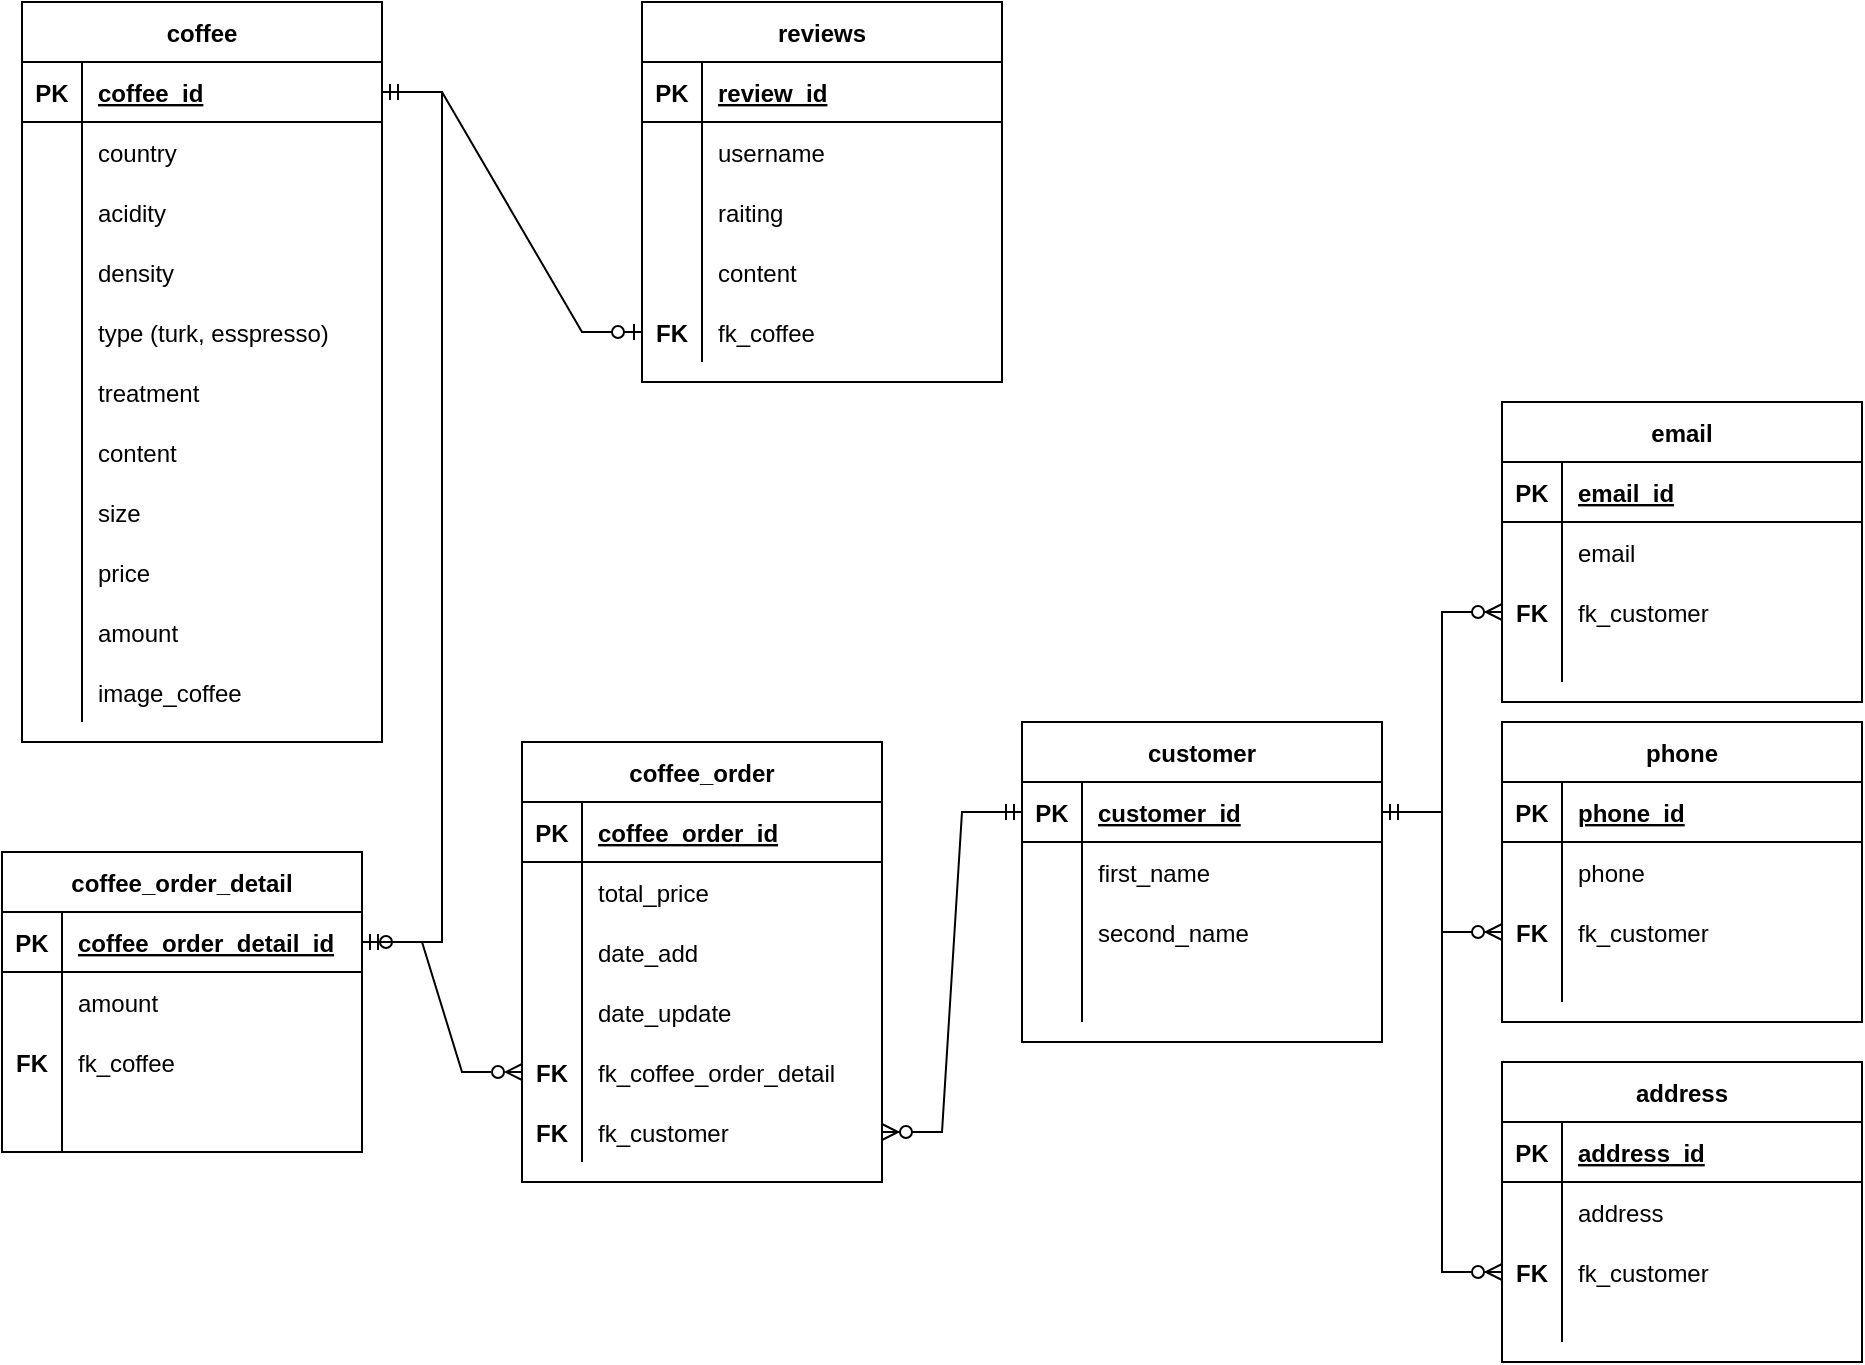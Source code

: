 <mxfile version="20.2.8" type="device"><diagram id="C5RBs43oDa-KdzZeNtuy" name="Page-1"><mxGraphModel dx="2249" dy="865" grid="1" gridSize="10" guides="1" tooltips="1" connect="1" arrows="1" fold="1" page="1" pageScale="1" pageWidth="827" pageHeight="1169" math="0" shadow="0"><root><mxCell id="WIyWlLk6GJQsqaUBKTNV-0"/><mxCell id="WIyWlLk6GJQsqaUBKTNV-1" parent="WIyWlLk6GJQsqaUBKTNV-0"/><mxCell id="9KPSHsZUrk3nNUybdxYI-13" value="reviews" style="shape=table;startSize=30;container=1;collapsible=1;childLayout=tableLayout;fixedRows=1;rowLines=0;fontStyle=1;align=center;resizeLast=1;" vertex="1" parent="WIyWlLk6GJQsqaUBKTNV-1"><mxGeometry x="180" y="10" width="180" height="190" as="geometry"/></mxCell><mxCell id="9KPSHsZUrk3nNUybdxYI-14" value="" style="shape=tableRow;horizontal=0;startSize=0;swimlaneHead=0;swimlaneBody=0;fillColor=none;collapsible=0;dropTarget=0;points=[[0,0.5],[1,0.5]];portConstraint=eastwest;top=0;left=0;right=0;bottom=1;" vertex="1" parent="9KPSHsZUrk3nNUybdxYI-13"><mxGeometry y="30" width="180" height="30" as="geometry"/></mxCell><mxCell id="9KPSHsZUrk3nNUybdxYI-15" value="PK" style="shape=partialRectangle;connectable=0;fillColor=none;top=0;left=0;bottom=0;right=0;fontStyle=1;overflow=hidden;" vertex="1" parent="9KPSHsZUrk3nNUybdxYI-14"><mxGeometry width="30" height="30" as="geometry"><mxRectangle width="30" height="30" as="alternateBounds"/></mxGeometry></mxCell><mxCell id="9KPSHsZUrk3nNUybdxYI-16" value="review_id" style="shape=partialRectangle;connectable=0;fillColor=none;top=0;left=0;bottom=0;right=0;align=left;spacingLeft=6;fontStyle=5;overflow=hidden;" vertex="1" parent="9KPSHsZUrk3nNUybdxYI-14"><mxGeometry x="30" width="150" height="30" as="geometry"><mxRectangle width="150" height="30" as="alternateBounds"/></mxGeometry></mxCell><mxCell id="9KPSHsZUrk3nNUybdxYI-17" value="" style="shape=tableRow;horizontal=0;startSize=0;swimlaneHead=0;swimlaneBody=0;fillColor=none;collapsible=0;dropTarget=0;points=[[0,0.5],[1,0.5]];portConstraint=eastwest;top=0;left=0;right=0;bottom=0;" vertex="1" parent="9KPSHsZUrk3nNUybdxYI-13"><mxGeometry y="60" width="180" height="30" as="geometry"/></mxCell><mxCell id="9KPSHsZUrk3nNUybdxYI-18" value="" style="shape=partialRectangle;connectable=0;fillColor=none;top=0;left=0;bottom=0;right=0;editable=1;overflow=hidden;" vertex="1" parent="9KPSHsZUrk3nNUybdxYI-17"><mxGeometry width="30" height="30" as="geometry"><mxRectangle width="30" height="30" as="alternateBounds"/></mxGeometry></mxCell><mxCell id="9KPSHsZUrk3nNUybdxYI-19" value="username" style="shape=partialRectangle;connectable=0;fillColor=none;top=0;left=0;bottom=0;right=0;align=left;spacingLeft=6;overflow=hidden;" vertex="1" parent="9KPSHsZUrk3nNUybdxYI-17"><mxGeometry x="30" width="150" height="30" as="geometry"><mxRectangle width="150" height="30" as="alternateBounds"/></mxGeometry></mxCell><mxCell id="9KPSHsZUrk3nNUybdxYI-20" value="" style="shape=tableRow;horizontal=0;startSize=0;swimlaneHead=0;swimlaneBody=0;fillColor=none;collapsible=0;dropTarget=0;points=[[0,0.5],[1,0.5]];portConstraint=eastwest;top=0;left=0;right=0;bottom=0;" vertex="1" parent="9KPSHsZUrk3nNUybdxYI-13"><mxGeometry y="90" width="180" height="30" as="geometry"/></mxCell><mxCell id="9KPSHsZUrk3nNUybdxYI-21" value="" style="shape=partialRectangle;connectable=0;fillColor=none;top=0;left=0;bottom=0;right=0;editable=1;overflow=hidden;" vertex="1" parent="9KPSHsZUrk3nNUybdxYI-20"><mxGeometry width="30" height="30" as="geometry"><mxRectangle width="30" height="30" as="alternateBounds"/></mxGeometry></mxCell><mxCell id="9KPSHsZUrk3nNUybdxYI-22" value="raiting" style="shape=partialRectangle;connectable=0;fillColor=none;top=0;left=0;bottom=0;right=0;align=left;spacingLeft=6;overflow=hidden;" vertex="1" parent="9KPSHsZUrk3nNUybdxYI-20"><mxGeometry x="30" width="150" height="30" as="geometry"><mxRectangle width="150" height="30" as="alternateBounds"/></mxGeometry></mxCell><mxCell id="9KPSHsZUrk3nNUybdxYI-23" value="" style="shape=tableRow;horizontal=0;startSize=0;swimlaneHead=0;swimlaneBody=0;fillColor=none;collapsible=0;dropTarget=0;points=[[0,0.5],[1,0.5]];portConstraint=eastwest;top=0;left=0;right=0;bottom=0;" vertex="1" parent="9KPSHsZUrk3nNUybdxYI-13"><mxGeometry y="120" width="180" height="30" as="geometry"/></mxCell><mxCell id="9KPSHsZUrk3nNUybdxYI-24" value="" style="shape=partialRectangle;connectable=0;fillColor=none;top=0;left=0;bottom=0;right=0;editable=1;overflow=hidden;" vertex="1" parent="9KPSHsZUrk3nNUybdxYI-23"><mxGeometry width="30" height="30" as="geometry"><mxRectangle width="30" height="30" as="alternateBounds"/></mxGeometry></mxCell><mxCell id="9KPSHsZUrk3nNUybdxYI-25" value="content" style="shape=partialRectangle;connectable=0;fillColor=none;top=0;left=0;bottom=0;right=0;align=left;spacingLeft=6;overflow=hidden;" vertex="1" parent="9KPSHsZUrk3nNUybdxYI-23"><mxGeometry x="30" width="150" height="30" as="geometry"><mxRectangle width="150" height="30" as="alternateBounds"/></mxGeometry></mxCell><mxCell id="9KPSHsZUrk3nNUybdxYI-26" value="" style="shape=tableRow;horizontal=0;startSize=0;swimlaneHead=0;swimlaneBody=0;fillColor=none;collapsible=0;dropTarget=0;points=[[0,0.5],[1,0.5]];portConstraint=eastwest;top=0;left=0;right=0;bottom=0;" vertex="1" parent="9KPSHsZUrk3nNUybdxYI-13"><mxGeometry y="150" width="180" height="30" as="geometry"/></mxCell><mxCell id="9KPSHsZUrk3nNUybdxYI-27" value="FK" style="shape=partialRectangle;connectable=0;fillColor=none;top=0;left=0;bottom=0;right=0;editable=1;overflow=hidden;fontStyle=1" vertex="1" parent="9KPSHsZUrk3nNUybdxYI-26"><mxGeometry width="30" height="30" as="geometry"><mxRectangle width="30" height="30" as="alternateBounds"/></mxGeometry></mxCell><mxCell id="9KPSHsZUrk3nNUybdxYI-28" value="fk_coffee" style="shape=partialRectangle;connectable=0;fillColor=none;top=0;left=0;bottom=0;right=0;align=left;spacingLeft=6;overflow=hidden;" vertex="1" parent="9KPSHsZUrk3nNUybdxYI-26"><mxGeometry x="30" width="150" height="30" as="geometry"><mxRectangle width="150" height="30" as="alternateBounds"/></mxGeometry></mxCell><mxCell id="9KPSHsZUrk3nNUybdxYI-29" value="coffee" style="shape=table;startSize=30;container=1;collapsible=1;childLayout=tableLayout;fixedRows=1;rowLines=0;fontStyle=1;align=center;resizeLast=1;" vertex="1" parent="WIyWlLk6GJQsqaUBKTNV-1"><mxGeometry x="-130" y="10" width="180" height="370" as="geometry"/></mxCell><mxCell id="9KPSHsZUrk3nNUybdxYI-30" value="" style="shape=tableRow;horizontal=0;startSize=0;swimlaneHead=0;swimlaneBody=0;fillColor=none;collapsible=0;dropTarget=0;points=[[0,0.5],[1,0.5]];portConstraint=eastwest;top=0;left=0;right=0;bottom=1;" vertex="1" parent="9KPSHsZUrk3nNUybdxYI-29"><mxGeometry y="30" width="180" height="30" as="geometry"/></mxCell><mxCell id="9KPSHsZUrk3nNUybdxYI-31" value="PK" style="shape=partialRectangle;connectable=0;fillColor=none;top=0;left=0;bottom=0;right=0;fontStyle=1;overflow=hidden;" vertex="1" parent="9KPSHsZUrk3nNUybdxYI-30"><mxGeometry width="30" height="30" as="geometry"><mxRectangle width="30" height="30" as="alternateBounds"/></mxGeometry></mxCell><mxCell id="9KPSHsZUrk3nNUybdxYI-32" value="coffee_id" style="shape=partialRectangle;connectable=0;fillColor=none;top=0;left=0;bottom=0;right=0;align=left;spacingLeft=6;fontStyle=5;overflow=hidden;" vertex="1" parent="9KPSHsZUrk3nNUybdxYI-30"><mxGeometry x="30" width="150" height="30" as="geometry"><mxRectangle width="150" height="30" as="alternateBounds"/></mxGeometry></mxCell><mxCell id="9KPSHsZUrk3nNUybdxYI-33" value="" style="shape=tableRow;horizontal=0;startSize=0;swimlaneHead=0;swimlaneBody=0;fillColor=none;collapsible=0;dropTarget=0;points=[[0,0.5],[1,0.5]];portConstraint=eastwest;top=0;left=0;right=0;bottom=0;" vertex="1" parent="9KPSHsZUrk3nNUybdxYI-29"><mxGeometry y="60" width="180" height="30" as="geometry"/></mxCell><mxCell id="9KPSHsZUrk3nNUybdxYI-34" value="" style="shape=partialRectangle;connectable=0;fillColor=none;top=0;left=0;bottom=0;right=0;editable=1;overflow=hidden;" vertex="1" parent="9KPSHsZUrk3nNUybdxYI-33"><mxGeometry width="30" height="30" as="geometry"><mxRectangle width="30" height="30" as="alternateBounds"/></mxGeometry></mxCell><mxCell id="9KPSHsZUrk3nNUybdxYI-35" value="country" style="shape=partialRectangle;connectable=0;fillColor=none;top=0;left=0;bottom=0;right=0;align=left;spacingLeft=6;overflow=hidden;" vertex="1" parent="9KPSHsZUrk3nNUybdxYI-33"><mxGeometry x="30" width="150" height="30" as="geometry"><mxRectangle width="150" height="30" as="alternateBounds"/></mxGeometry></mxCell><mxCell id="9KPSHsZUrk3nNUybdxYI-36" value="" style="shape=tableRow;horizontal=0;startSize=0;swimlaneHead=0;swimlaneBody=0;fillColor=none;collapsible=0;dropTarget=0;points=[[0,0.5],[1,0.5]];portConstraint=eastwest;top=0;left=0;right=0;bottom=0;" vertex="1" parent="9KPSHsZUrk3nNUybdxYI-29"><mxGeometry y="90" width="180" height="30" as="geometry"/></mxCell><mxCell id="9KPSHsZUrk3nNUybdxYI-37" value="" style="shape=partialRectangle;connectable=0;fillColor=none;top=0;left=0;bottom=0;right=0;editable=1;overflow=hidden;" vertex="1" parent="9KPSHsZUrk3nNUybdxYI-36"><mxGeometry width="30" height="30" as="geometry"><mxRectangle width="30" height="30" as="alternateBounds"/></mxGeometry></mxCell><mxCell id="9KPSHsZUrk3nNUybdxYI-38" value="acidity" style="shape=partialRectangle;connectable=0;fillColor=none;top=0;left=0;bottom=0;right=0;align=left;spacingLeft=6;overflow=hidden;" vertex="1" parent="9KPSHsZUrk3nNUybdxYI-36"><mxGeometry x="30" width="150" height="30" as="geometry"><mxRectangle width="150" height="30" as="alternateBounds"/></mxGeometry></mxCell><mxCell id="9KPSHsZUrk3nNUybdxYI-39" value="" style="shape=tableRow;horizontal=0;startSize=0;swimlaneHead=0;swimlaneBody=0;fillColor=none;collapsible=0;dropTarget=0;points=[[0,0.5],[1,0.5]];portConstraint=eastwest;top=0;left=0;right=0;bottom=0;" vertex="1" parent="9KPSHsZUrk3nNUybdxYI-29"><mxGeometry y="120" width="180" height="30" as="geometry"/></mxCell><mxCell id="9KPSHsZUrk3nNUybdxYI-40" value="" style="shape=partialRectangle;connectable=0;fillColor=none;top=0;left=0;bottom=0;right=0;editable=1;overflow=hidden;" vertex="1" parent="9KPSHsZUrk3nNUybdxYI-39"><mxGeometry width="30" height="30" as="geometry"><mxRectangle width="30" height="30" as="alternateBounds"/></mxGeometry></mxCell><mxCell id="9KPSHsZUrk3nNUybdxYI-41" value="density" style="shape=partialRectangle;connectable=0;fillColor=none;top=0;left=0;bottom=0;right=0;align=left;spacingLeft=6;overflow=hidden;" vertex="1" parent="9KPSHsZUrk3nNUybdxYI-39"><mxGeometry x="30" width="150" height="30" as="geometry"><mxRectangle width="150" height="30" as="alternateBounds"/></mxGeometry></mxCell><mxCell id="9KPSHsZUrk3nNUybdxYI-55" value="" style="shape=tableRow;horizontal=0;startSize=0;swimlaneHead=0;swimlaneBody=0;fillColor=none;collapsible=0;dropTarget=0;points=[[0,0.5],[1,0.5]];portConstraint=eastwest;top=0;left=0;right=0;bottom=0;" vertex="1" parent="9KPSHsZUrk3nNUybdxYI-29"><mxGeometry y="150" width="180" height="30" as="geometry"/></mxCell><mxCell id="9KPSHsZUrk3nNUybdxYI-56" value="" style="shape=partialRectangle;connectable=0;fillColor=none;top=0;left=0;bottom=0;right=0;editable=1;overflow=hidden;" vertex="1" parent="9KPSHsZUrk3nNUybdxYI-55"><mxGeometry width="30" height="30" as="geometry"><mxRectangle width="30" height="30" as="alternateBounds"/></mxGeometry></mxCell><mxCell id="9KPSHsZUrk3nNUybdxYI-57" value="type (turk, esspresso)" style="shape=partialRectangle;connectable=0;fillColor=none;top=0;left=0;bottom=0;right=0;align=left;spacingLeft=6;overflow=hidden;" vertex="1" parent="9KPSHsZUrk3nNUybdxYI-55"><mxGeometry x="30" width="150" height="30" as="geometry"><mxRectangle width="150" height="30" as="alternateBounds"/></mxGeometry></mxCell><mxCell id="9KPSHsZUrk3nNUybdxYI-58" value="" style="shape=tableRow;horizontal=0;startSize=0;swimlaneHead=0;swimlaneBody=0;fillColor=none;collapsible=0;dropTarget=0;points=[[0,0.5],[1,0.5]];portConstraint=eastwest;top=0;left=0;right=0;bottom=0;" vertex="1" parent="9KPSHsZUrk3nNUybdxYI-29"><mxGeometry y="180" width="180" height="30" as="geometry"/></mxCell><mxCell id="9KPSHsZUrk3nNUybdxYI-59" value="" style="shape=partialRectangle;connectable=0;fillColor=none;top=0;left=0;bottom=0;right=0;editable=1;overflow=hidden;" vertex="1" parent="9KPSHsZUrk3nNUybdxYI-58"><mxGeometry width="30" height="30" as="geometry"><mxRectangle width="30" height="30" as="alternateBounds"/></mxGeometry></mxCell><mxCell id="9KPSHsZUrk3nNUybdxYI-60" value="treatment" style="shape=partialRectangle;connectable=0;fillColor=none;top=0;left=0;bottom=0;right=0;align=left;spacingLeft=6;overflow=hidden;" vertex="1" parent="9KPSHsZUrk3nNUybdxYI-58"><mxGeometry x="30" width="150" height="30" as="geometry"><mxRectangle width="150" height="30" as="alternateBounds"/></mxGeometry></mxCell><mxCell id="9KPSHsZUrk3nNUybdxYI-61" value="" style="shape=tableRow;horizontal=0;startSize=0;swimlaneHead=0;swimlaneBody=0;fillColor=none;collapsible=0;dropTarget=0;points=[[0,0.5],[1,0.5]];portConstraint=eastwest;top=0;left=0;right=0;bottom=0;" vertex="1" parent="9KPSHsZUrk3nNUybdxYI-29"><mxGeometry y="210" width="180" height="30" as="geometry"/></mxCell><mxCell id="9KPSHsZUrk3nNUybdxYI-62" value="" style="shape=partialRectangle;connectable=0;fillColor=none;top=0;left=0;bottom=0;right=0;editable=1;overflow=hidden;" vertex="1" parent="9KPSHsZUrk3nNUybdxYI-61"><mxGeometry width="30" height="30" as="geometry"><mxRectangle width="30" height="30" as="alternateBounds"/></mxGeometry></mxCell><mxCell id="9KPSHsZUrk3nNUybdxYI-63" value="content" style="shape=partialRectangle;connectable=0;fillColor=none;top=0;left=0;bottom=0;right=0;align=left;spacingLeft=6;overflow=hidden;" vertex="1" parent="9KPSHsZUrk3nNUybdxYI-61"><mxGeometry x="30" width="150" height="30" as="geometry"><mxRectangle width="150" height="30" as="alternateBounds"/></mxGeometry></mxCell><mxCell id="9KPSHsZUrk3nNUybdxYI-64" value="" style="shape=tableRow;horizontal=0;startSize=0;swimlaneHead=0;swimlaneBody=0;fillColor=none;collapsible=0;dropTarget=0;points=[[0,0.5],[1,0.5]];portConstraint=eastwest;top=0;left=0;right=0;bottom=0;" vertex="1" parent="9KPSHsZUrk3nNUybdxYI-29"><mxGeometry y="240" width="180" height="30" as="geometry"/></mxCell><mxCell id="9KPSHsZUrk3nNUybdxYI-65" value="" style="shape=partialRectangle;connectable=0;fillColor=none;top=0;left=0;bottom=0;right=0;editable=1;overflow=hidden;" vertex="1" parent="9KPSHsZUrk3nNUybdxYI-64"><mxGeometry width="30" height="30" as="geometry"><mxRectangle width="30" height="30" as="alternateBounds"/></mxGeometry></mxCell><mxCell id="9KPSHsZUrk3nNUybdxYI-66" value="size" style="shape=partialRectangle;connectable=0;fillColor=none;top=0;left=0;bottom=0;right=0;align=left;spacingLeft=6;overflow=hidden;" vertex="1" parent="9KPSHsZUrk3nNUybdxYI-64"><mxGeometry x="30" width="150" height="30" as="geometry"><mxRectangle width="150" height="30" as="alternateBounds"/></mxGeometry></mxCell><mxCell id="9KPSHsZUrk3nNUybdxYI-67" value="" style="shape=tableRow;horizontal=0;startSize=0;swimlaneHead=0;swimlaneBody=0;fillColor=none;collapsible=0;dropTarget=0;points=[[0,0.5],[1,0.5]];portConstraint=eastwest;top=0;left=0;right=0;bottom=0;" vertex="1" parent="9KPSHsZUrk3nNUybdxYI-29"><mxGeometry y="270" width="180" height="30" as="geometry"/></mxCell><mxCell id="9KPSHsZUrk3nNUybdxYI-68" value="" style="shape=partialRectangle;connectable=0;fillColor=none;top=0;left=0;bottom=0;right=0;editable=1;overflow=hidden;" vertex="1" parent="9KPSHsZUrk3nNUybdxYI-67"><mxGeometry width="30" height="30" as="geometry"><mxRectangle width="30" height="30" as="alternateBounds"/></mxGeometry></mxCell><mxCell id="9KPSHsZUrk3nNUybdxYI-69" value="price" style="shape=partialRectangle;connectable=0;fillColor=none;top=0;left=0;bottom=0;right=0;align=left;spacingLeft=6;overflow=hidden;" vertex="1" parent="9KPSHsZUrk3nNUybdxYI-67"><mxGeometry x="30" width="150" height="30" as="geometry"><mxRectangle width="150" height="30" as="alternateBounds"/></mxGeometry></mxCell><mxCell id="9KPSHsZUrk3nNUybdxYI-70" value="" style="shape=tableRow;horizontal=0;startSize=0;swimlaneHead=0;swimlaneBody=0;fillColor=none;collapsible=0;dropTarget=0;points=[[0,0.5],[1,0.5]];portConstraint=eastwest;top=0;left=0;right=0;bottom=0;" vertex="1" parent="9KPSHsZUrk3nNUybdxYI-29"><mxGeometry y="300" width="180" height="30" as="geometry"/></mxCell><mxCell id="9KPSHsZUrk3nNUybdxYI-71" value="" style="shape=partialRectangle;connectable=0;fillColor=none;top=0;left=0;bottom=0;right=0;editable=1;overflow=hidden;" vertex="1" parent="9KPSHsZUrk3nNUybdxYI-70"><mxGeometry width="30" height="30" as="geometry"><mxRectangle width="30" height="30" as="alternateBounds"/></mxGeometry></mxCell><mxCell id="9KPSHsZUrk3nNUybdxYI-72" value="amount" style="shape=partialRectangle;connectable=0;fillColor=none;top=0;left=0;bottom=0;right=0;align=left;spacingLeft=6;overflow=hidden;" vertex="1" parent="9KPSHsZUrk3nNUybdxYI-70"><mxGeometry x="30" width="150" height="30" as="geometry"><mxRectangle width="150" height="30" as="alternateBounds"/></mxGeometry></mxCell><mxCell id="9KPSHsZUrk3nNUybdxYI-73" value="" style="shape=tableRow;horizontal=0;startSize=0;swimlaneHead=0;swimlaneBody=0;fillColor=none;collapsible=0;dropTarget=0;points=[[0,0.5],[1,0.5]];portConstraint=eastwest;top=0;left=0;right=0;bottom=0;" vertex="1" parent="9KPSHsZUrk3nNUybdxYI-29"><mxGeometry y="330" width="180" height="30" as="geometry"/></mxCell><mxCell id="9KPSHsZUrk3nNUybdxYI-74" value="" style="shape=partialRectangle;connectable=0;fillColor=none;top=0;left=0;bottom=0;right=0;editable=1;overflow=hidden;" vertex="1" parent="9KPSHsZUrk3nNUybdxYI-73"><mxGeometry width="30" height="30" as="geometry"><mxRectangle width="30" height="30" as="alternateBounds"/></mxGeometry></mxCell><mxCell id="9KPSHsZUrk3nNUybdxYI-75" value="image_coffee" style="shape=partialRectangle;connectable=0;fillColor=none;top=0;left=0;bottom=0;right=0;align=left;spacingLeft=6;overflow=hidden;" vertex="1" parent="9KPSHsZUrk3nNUybdxYI-73"><mxGeometry x="30" width="150" height="30" as="geometry"><mxRectangle width="150" height="30" as="alternateBounds"/></mxGeometry></mxCell><mxCell id="9KPSHsZUrk3nNUybdxYI-76" value="coffee_order_detail" style="shape=table;startSize=30;container=1;collapsible=1;childLayout=tableLayout;fixedRows=1;rowLines=0;fontStyle=1;align=center;resizeLast=1;" vertex="1" parent="WIyWlLk6GJQsqaUBKTNV-1"><mxGeometry x="-140" y="435" width="180" height="150" as="geometry"/></mxCell><mxCell id="9KPSHsZUrk3nNUybdxYI-77" value="" style="shape=tableRow;horizontal=0;startSize=0;swimlaneHead=0;swimlaneBody=0;fillColor=none;collapsible=0;dropTarget=0;points=[[0,0.5],[1,0.5]];portConstraint=eastwest;top=0;left=0;right=0;bottom=1;" vertex="1" parent="9KPSHsZUrk3nNUybdxYI-76"><mxGeometry y="30" width="180" height="30" as="geometry"/></mxCell><mxCell id="9KPSHsZUrk3nNUybdxYI-78" value="PK" style="shape=partialRectangle;connectable=0;fillColor=none;top=0;left=0;bottom=0;right=0;fontStyle=1;overflow=hidden;" vertex="1" parent="9KPSHsZUrk3nNUybdxYI-77"><mxGeometry width="30" height="30" as="geometry"><mxRectangle width="30" height="30" as="alternateBounds"/></mxGeometry></mxCell><mxCell id="9KPSHsZUrk3nNUybdxYI-79" value="coffee_order_detail_id" style="shape=partialRectangle;connectable=0;fillColor=none;top=0;left=0;bottom=0;right=0;align=left;spacingLeft=6;fontStyle=5;overflow=hidden;" vertex="1" parent="9KPSHsZUrk3nNUybdxYI-77"><mxGeometry x="30" width="150" height="30" as="geometry"><mxRectangle width="150" height="30" as="alternateBounds"/></mxGeometry></mxCell><mxCell id="9KPSHsZUrk3nNUybdxYI-80" value="" style="shape=tableRow;horizontal=0;startSize=0;swimlaneHead=0;swimlaneBody=0;fillColor=none;collapsible=0;dropTarget=0;points=[[0,0.5],[1,0.5]];portConstraint=eastwest;top=0;left=0;right=0;bottom=0;" vertex="1" parent="9KPSHsZUrk3nNUybdxYI-76"><mxGeometry y="60" width="180" height="30" as="geometry"/></mxCell><mxCell id="9KPSHsZUrk3nNUybdxYI-81" value="" style="shape=partialRectangle;connectable=0;fillColor=none;top=0;left=0;bottom=0;right=0;editable=1;overflow=hidden;" vertex="1" parent="9KPSHsZUrk3nNUybdxYI-80"><mxGeometry width="30" height="30" as="geometry"><mxRectangle width="30" height="30" as="alternateBounds"/></mxGeometry></mxCell><mxCell id="9KPSHsZUrk3nNUybdxYI-82" value="amount" style="shape=partialRectangle;connectable=0;fillColor=none;top=0;left=0;bottom=0;right=0;align=left;spacingLeft=6;overflow=hidden;" vertex="1" parent="9KPSHsZUrk3nNUybdxYI-80"><mxGeometry x="30" width="150" height="30" as="geometry"><mxRectangle width="150" height="30" as="alternateBounds"/></mxGeometry></mxCell><mxCell id="9KPSHsZUrk3nNUybdxYI-83" value="" style="shape=tableRow;horizontal=0;startSize=0;swimlaneHead=0;swimlaneBody=0;fillColor=none;collapsible=0;dropTarget=0;points=[[0,0.5],[1,0.5]];portConstraint=eastwest;top=0;left=0;right=0;bottom=0;" vertex="1" parent="9KPSHsZUrk3nNUybdxYI-76"><mxGeometry y="90" width="180" height="30" as="geometry"/></mxCell><mxCell id="9KPSHsZUrk3nNUybdxYI-84" value="FK" style="shape=partialRectangle;connectable=0;fillColor=none;top=0;left=0;bottom=0;right=0;editable=1;overflow=hidden;fontStyle=1" vertex="1" parent="9KPSHsZUrk3nNUybdxYI-83"><mxGeometry width="30" height="30" as="geometry"><mxRectangle width="30" height="30" as="alternateBounds"/></mxGeometry></mxCell><mxCell id="9KPSHsZUrk3nNUybdxYI-85" value="fk_coffee" style="shape=partialRectangle;connectable=0;fillColor=none;top=0;left=0;bottom=0;right=0;align=left;spacingLeft=6;overflow=hidden;" vertex="1" parent="9KPSHsZUrk3nNUybdxYI-83"><mxGeometry x="30" width="150" height="30" as="geometry"><mxRectangle width="150" height="30" as="alternateBounds"/></mxGeometry></mxCell><mxCell id="9KPSHsZUrk3nNUybdxYI-86" value="" style="shape=tableRow;horizontal=0;startSize=0;swimlaneHead=0;swimlaneBody=0;fillColor=none;collapsible=0;dropTarget=0;points=[[0,0.5],[1,0.5]];portConstraint=eastwest;top=0;left=0;right=0;bottom=0;" vertex="1" parent="9KPSHsZUrk3nNUybdxYI-76"><mxGeometry y="120" width="180" height="30" as="geometry"/></mxCell><mxCell id="9KPSHsZUrk3nNUybdxYI-87" value="" style="shape=partialRectangle;connectable=0;fillColor=none;top=0;left=0;bottom=0;right=0;editable=1;overflow=hidden;" vertex="1" parent="9KPSHsZUrk3nNUybdxYI-86"><mxGeometry width="30" height="30" as="geometry"><mxRectangle width="30" height="30" as="alternateBounds"/></mxGeometry></mxCell><mxCell id="9KPSHsZUrk3nNUybdxYI-88" value="" style="shape=partialRectangle;connectable=0;fillColor=none;top=0;left=0;bottom=0;right=0;align=left;spacingLeft=6;overflow=hidden;" vertex="1" parent="9KPSHsZUrk3nNUybdxYI-86"><mxGeometry x="30" width="150" height="30" as="geometry"><mxRectangle width="150" height="30" as="alternateBounds"/></mxGeometry></mxCell><mxCell id="9KPSHsZUrk3nNUybdxYI-102" value="coffee_order" style="shape=table;startSize=30;container=1;collapsible=1;childLayout=tableLayout;fixedRows=1;rowLines=0;fontStyle=1;align=center;resizeLast=1;" vertex="1" parent="WIyWlLk6GJQsqaUBKTNV-1"><mxGeometry x="120" y="380" width="180" height="220" as="geometry"/></mxCell><mxCell id="9KPSHsZUrk3nNUybdxYI-103" value="" style="shape=tableRow;horizontal=0;startSize=0;swimlaneHead=0;swimlaneBody=0;fillColor=none;collapsible=0;dropTarget=0;points=[[0,0.5],[1,0.5]];portConstraint=eastwest;top=0;left=0;right=0;bottom=1;" vertex="1" parent="9KPSHsZUrk3nNUybdxYI-102"><mxGeometry y="30" width="180" height="30" as="geometry"/></mxCell><mxCell id="9KPSHsZUrk3nNUybdxYI-104" value="PK" style="shape=partialRectangle;connectable=0;fillColor=none;top=0;left=0;bottom=0;right=0;fontStyle=1;overflow=hidden;" vertex="1" parent="9KPSHsZUrk3nNUybdxYI-103"><mxGeometry width="30" height="30" as="geometry"><mxRectangle width="30" height="30" as="alternateBounds"/></mxGeometry></mxCell><mxCell id="9KPSHsZUrk3nNUybdxYI-105" value="coffee_order_id" style="shape=partialRectangle;connectable=0;fillColor=none;top=0;left=0;bottom=0;right=0;align=left;spacingLeft=6;fontStyle=5;overflow=hidden;" vertex="1" parent="9KPSHsZUrk3nNUybdxYI-103"><mxGeometry x="30" width="150" height="30" as="geometry"><mxRectangle width="150" height="30" as="alternateBounds"/></mxGeometry></mxCell><mxCell id="9KPSHsZUrk3nNUybdxYI-106" value="" style="shape=tableRow;horizontal=0;startSize=0;swimlaneHead=0;swimlaneBody=0;fillColor=none;collapsible=0;dropTarget=0;points=[[0,0.5],[1,0.5]];portConstraint=eastwest;top=0;left=0;right=0;bottom=0;" vertex="1" parent="9KPSHsZUrk3nNUybdxYI-102"><mxGeometry y="60" width="180" height="30" as="geometry"/></mxCell><mxCell id="9KPSHsZUrk3nNUybdxYI-107" value="" style="shape=partialRectangle;connectable=0;fillColor=none;top=0;left=0;bottom=0;right=0;editable=1;overflow=hidden;" vertex="1" parent="9KPSHsZUrk3nNUybdxYI-106"><mxGeometry width="30" height="30" as="geometry"><mxRectangle width="30" height="30" as="alternateBounds"/></mxGeometry></mxCell><mxCell id="9KPSHsZUrk3nNUybdxYI-108" value="total_price" style="shape=partialRectangle;connectable=0;fillColor=none;top=0;left=0;bottom=0;right=0;align=left;spacingLeft=6;overflow=hidden;" vertex="1" parent="9KPSHsZUrk3nNUybdxYI-106"><mxGeometry x="30" width="150" height="30" as="geometry"><mxRectangle width="150" height="30" as="alternateBounds"/></mxGeometry></mxCell><mxCell id="9KPSHsZUrk3nNUybdxYI-109" value="" style="shape=tableRow;horizontal=0;startSize=0;swimlaneHead=0;swimlaneBody=0;fillColor=none;collapsible=0;dropTarget=0;points=[[0,0.5],[1,0.5]];portConstraint=eastwest;top=0;left=0;right=0;bottom=0;" vertex="1" parent="9KPSHsZUrk3nNUybdxYI-102"><mxGeometry y="90" width="180" height="30" as="geometry"/></mxCell><mxCell id="9KPSHsZUrk3nNUybdxYI-110" value="" style="shape=partialRectangle;connectable=0;fillColor=none;top=0;left=0;bottom=0;right=0;editable=1;overflow=hidden;" vertex="1" parent="9KPSHsZUrk3nNUybdxYI-109"><mxGeometry width="30" height="30" as="geometry"><mxRectangle width="30" height="30" as="alternateBounds"/></mxGeometry></mxCell><mxCell id="9KPSHsZUrk3nNUybdxYI-111" value="date_add" style="shape=partialRectangle;connectable=0;fillColor=none;top=0;left=0;bottom=0;right=0;align=left;spacingLeft=6;overflow=hidden;" vertex="1" parent="9KPSHsZUrk3nNUybdxYI-109"><mxGeometry x="30" width="150" height="30" as="geometry"><mxRectangle width="150" height="30" as="alternateBounds"/></mxGeometry></mxCell><mxCell id="9KPSHsZUrk3nNUybdxYI-112" value="" style="shape=tableRow;horizontal=0;startSize=0;swimlaneHead=0;swimlaneBody=0;fillColor=none;collapsible=0;dropTarget=0;points=[[0,0.5],[1,0.5]];portConstraint=eastwest;top=0;left=0;right=0;bottom=0;" vertex="1" parent="9KPSHsZUrk3nNUybdxYI-102"><mxGeometry y="120" width="180" height="30" as="geometry"/></mxCell><mxCell id="9KPSHsZUrk3nNUybdxYI-113" value="" style="shape=partialRectangle;connectable=0;fillColor=none;top=0;left=0;bottom=0;right=0;editable=1;overflow=hidden;" vertex="1" parent="9KPSHsZUrk3nNUybdxYI-112"><mxGeometry width="30" height="30" as="geometry"><mxRectangle width="30" height="30" as="alternateBounds"/></mxGeometry></mxCell><mxCell id="9KPSHsZUrk3nNUybdxYI-114" value="date_update" style="shape=partialRectangle;connectable=0;fillColor=none;top=0;left=0;bottom=0;right=0;align=left;spacingLeft=6;overflow=hidden;" vertex="1" parent="9KPSHsZUrk3nNUybdxYI-112"><mxGeometry x="30" width="150" height="30" as="geometry"><mxRectangle width="150" height="30" as="alternateBounds"/></mxGeometry></mxCell><mxCell id="9KPSHsZUrk3nNUybdxYI-115" value="" style="shape=tableRow;horizontal=0;startSize=0;swimlaneHead=0;swimlaneBody=0;fillColor=none;collapsible=0;dropTarget=0;points=[[0,0.5],[1,0.5]];portConstraint=eastwest;top=0;left=0;right=0;bottom=0;" vertex="1" parent="9KPSHsZUrk3nNUybdxYI-102"><mxGeometry y="150" width="180" height="30" as="geometry"/></mxCell><mxCell id="9KPSHsZUrk3nNUybdxYI-116" value="FK" style="shape=partialRectangle;connectable=0;fillColor=none;top=0;left=0;bottom=0;right=0;editable=1;overflow=hidden;fontStyle=1" vertex="1" parent="9KPSHsZUrk3nNUybdxYI-115"><mxGeometry width="30" height="30" as="geometry"><mxRectangle width="30" height="30" as="alternateBounds"/></mxGeometry></mxCell><mxCell id="9KPSHsZUrk3nNUybdxYI-117" value="fk_coffee_order_detail" style="shape=partialRectangle;connectable=0;fillColor=none;top=0;left=0;bottom=0;right=0;align=left;spacingLeft=6;overflow=hidden;" vertex="1" parent="9KPSHsZUrk3nNUybdxYI-115"><mxGeometry x="30" width="150" height="30" as="geometry"><mxRectangle width="150" height="30" as="alternateBounds"/></mxGeometry></mxCell><mxCell id="9KPSHsZUrk3nNUybdxYI-118" value="" style="shape=tableRow;horizontal=0;startSize=0;swimlaneHead=0;swimlaneBody=0;fillColor=none;collapsible=0;dropTarget=0;points=[[0,0.5],[1,0.5]];portConstraint=eastwest;top=0;left=0;right=0;bottom=0;" vertex="1" parent="9KPSHsZUrk3nNUybdxYI-102"><mxGeometry y="180" width="180" height="30" as="geometry"/></mxCell><mxCell id="9KPSHsZUrk3nNUybdxYI-119" value="FK" style="shape=partialRectangle;connectable=0;fillColor=none;top=0;left=0;bottom=0;right=0;editable=1;overflow=hidden;fontStyle=1" vertex="1" parent="9KPSHsZUrk3nNUybdxYI-118"><mxGeometry width="30" height="30" as="geometry"><mxRectangle width="30" height="30" as="alternateBounds"/></mxGeometry></mxCell><mxCell id="9KPSHsZUrk3nNUybdxYI-120" value="fk_customer" style="shape=partialRectangle;connectable=0;fillColor=none;top=0;left=0;bottom=0;right=0;align=left;spacingLeft=6;overflow=hidden;" vertex="1" parent="9KPSHsZUrk3nNUybdxYI-118"><mxGeometry x="30" width="150" height="30" as="geometry"><mxRectangle width="150" height="30" as="alternateBounds"/></mxGeometry></mxCell><mxCell id="9KPSHsZUrk3nNUybdxYI-121" value="customer" style="shape=table;startSize=30;container=1;collapsible=1;childLayout=tableLayout;fixedRows=1;rowLines=0;fontStyle=1;align=center;resizeLast=1;" vertex="1" parent="WIyWlLk6GJQsqaUBKTNV-1"><mxGeometry x="370" y="370" width="180" height="160" as="geometry"/></mxCell><mxCell id="9KPSHsZUrk3nNUybdxYI-122" value="" style="shape=tableRow;horizontal=0;startSize=0;swimlaneHead=0;swimlaneBody=0;fillColor=none;collapsible=0;dropTarget=0;points=[[0,0.5],[1,0.5]];portConstraint=eastwest;top=0;left=0;right=0;bottom=1;" vertex="1" parent="9KPSHsZUrk3nNUybdxYI-121"><mxGeometry y="30" width="180" height="30" as="geometry"/></mxCell><mxCell id="9KPSHsZUrk3nNUybdxYI-123" value="PK" style="shape=partialRectangle;connectable=0;fillColor=none;top=0;left=0;bottom=0;right=0;fontStyle=1;overflow=hidden;" vertex="1" parent="9KPSHsZUrk3nNUybdxYI-122"><mxGeometry width="30" height="30" as="geometry"><mxRectangle width="30" height="30" as="alternateBounds"/></mxGeometry></mxCell><mxCell id="9KPSHsZUrk3nNUybdxYI-124" value="customer_id" style="shape=partialRectangle;connectable=0;fillColor=none;top=0;left=0;bottom=0;right=0;align=left;spacingLeft=6;fontStyle=5;overflow=hidden;" vertex="1" parent="9KPSHsZUrk3nNUybdxYI-122"><mxGeometry x="30" width="150" height="30" as="geometry"><mxRectangle width="150" height="30" as="alternateBounds"/></mxGeometry></mxCell><mxCell id="9KPSHsZUrk3nNUybdxYI-125" value="" style="shape=tableRow;horizontal=0;startSize=0;swimlaneHead=0;swimlaneBody=0;fillColor=none;collapsible=0;dropTarget=0;points=[[0,0.5],[1,0.5]];portConstraint=eastwest;top=0;left=0;right=0;bottom=0;" vertex="1" parent="9KPSHsZUrk3nNUybdxYI-121"><mxGeometry y="60" width="180" height="30" as="geometry"/></mxCell><mxCell id="9KPSHsZUrk3nNUybdxYI-126" value="" style="shape=partialRectangle;connectable=0;fillColor=none;top=0;left=0;bottom=0;right=0;editable=1;overflow=hidden;" vertex="1" parent="9KPSHsZUrk3nNUybdxYI-125"><mxGeometry width="30" height="30" as="geometry"><mxRectangle width="30" height="30" as="alternateBounds"/></mxGeometry></mxCell><mxCell id="9KPSHsZUrk3nNUybdxYI-127" value="first_name" style="shape=partialRectangle;connectable=0;fillColor=none;top=0;left=0;bottom=0;right=0;align=left;spacingLeft=6;overflow=hidden;" vertex="1" parent="9KPSHsZUrk3nNUybdxYI-125"><mxGeometry x="30" width="150" height="30" as="geometry"><mxRectangle width="150" height="30" as="alternateBounds"/></mxGeometry></mxCell><mxCell id="9KPSHsZUrk3nNUybdxYI-128" value="" style="shape=tableRow;horizontal=0;startSize=0;swimlaneHead=0;swimlaneBody=0;fillColor=none;collapsible=0;dropTarget=0;points=[[0,0.5],[1,0.5]];portConstraint=eastwest;top=0;left=0;right=0;bottom=0;" vertex="1" parent="9KPSHsZUrk3nNUybdxYI-121"><mxGeometry y="90" width="180" height="30" as="geometry"/></mxCell><mxCell id="9KPSHsZUrk3nNUybdxYI-129" value="" style="shape=partialRectangle;connectable=0;fillColor=none;top=0;left=0;bottom=0;right=0;editable=1;overflow=hidden;" vertex="1" parent="9KPSHsZUrk3nNUybdxYI-128"><mxGeometry width="30" height="30" as="geometry"><mxRectangle width="30" height="30" as="alternateBounds"/></mxGeometry></mxCell><mxCell id="9KPSHsZUrk3nNUybdxYI-130" value="second_name" style="shape=partialRectangle;connectable=0;fillColor=none;top=0;left=0;bottom=0;right=0;align=left;spacingLeft=6;overflow=hidden;" vertex="1" parent="9KPSHsZUrk3nNUybdxYI-128"><mxGeometry x="30" width="150" height="30" as="geometry"><mxRectangle width="150" height="30" as="alternateBounds"/></mxGeometry></mxCell><mxCell id="9KPSHsZUrk3nNUybdxYI-131" value="" style="shape=tableRow;horizontal=0;startSize=0;swimlaneHead=0;swimlaneBody=0;fillColor=none;collapsible=0;dropTarget=0;points=[[0,0.5],[1,0.5]];portConstraint=eastwest;top=0;left=0;right=0;bottom=0;" vertex="1" parent="9KPSHsZUrk3nNUybdxYI-121"><mxGeometry y="120" width="180" height="30" as="geometry"/></mxCell><mxCell id="9KPSHsZUrk3nNUybdxYI-132" value="" style="shape=partialRectangle;connectable=0;fillColor=none;top=0;left=0;bottom=0;right=0;editable=1;overflow=hidden;" vertex="1" parent="9KPSHsZUrk3nNUybdxYI-131"><mxGeometry width="30" height="30" as="geometry"><mxRectangle width="30" height="30" as="alternateBounds"/></mxGeometry></mxCell><mxCell id="9KPSHsZUrk3nNUybdxYI-133" value="" style="shape=partialRectangle;connectable=0;fillColor=none;top=0;left=0;bottom=0;right=0;align=left;spacingLeft=6;overflow=hidden;" vertex="1" parent="9KPSHsZUrk3nNUybdxYI-131"><mxGeometry x="30" width="150" height="30" as="geometry"><mxRectangle width="150" height="30" as="alternateBounds"/></mxGeometry></mxCell><mxCell id="9KPSHsZUrk3nNUybdxYI-134" value="email" style="shape=table;startSize=30;container=1;collapsible=1;childLayout=tableLayout;fixedRows=1;rowLines=0;fontStyle=1;align=center;resizeLast=1;" vertex="1" parent="WIyWlLk6GJQsqaUBKTNV-1"><mxGeometry x="610" y="210" width="180" height="150" as="geometry"/></mxCell><mxCell id="9KPSHsZUrk3nNUybdxYI-135" value="" style="shape=tableRow;horizontal=0;startSize=0;swimlaneHead=0;swimlaneBody=0;fillColor=none;collapsible=0;dropTarget=0;points=[[0,0.5],[1,0.5]];portConstraint=eastwest;top=0;left=0;right=0;bottom=1;" vertex="1" parent="9KPSHsZUrk3nNUybdxYI-134"><mxGeometry y="30" width="180" height="30" as="geometry"/></mxCell><mxCell id="9KPSHsZUrk3nNUybdxYI-136" value="PK" style="shape=partialRectangle;connectable=0;fillColor=none;top=0;left=0;bottom=0;right=0;fontStyle=1;overflow=hidden;" vertex="1" parent="9KPSHsZUrk3nNUybdxYI-135"><mxGeometry width="30" height="30" as="geometry"><mxRectangle width="30" height="30" as="alternateBounds"/></mxGeometry></mxCell><mxCell id="9KPSHsZUrk3nNUybdxYI-137" value="email_id" style="shape=partialRectangle;connectable=0;fillColor=none;top=0;left=0;bottom=0;right=0;align=left;spacingLeft=6;fontStyle=5;overflow=hidden;" vertex="1" parent="9KPSHsZUrk3nNUybdxYI-135"><mxGeometry x="30" width="150" height="30" as="geometry"><mxRectangle width="150" height="30" as="alternateBounds"/></mxGeometry></mxCell><mxCell id="9KPSHsZUrk3nNUybdxYI-138" value="" style="shape=tableRow;horizontal=0;startSize=0;swimlaneHead=0;swimlaneBody=0;fillColor=none;collapsible=0;dropTarget=0;points=[[0,0.5],[1,0.5]];portConstraint=eastwest;top=0;left=0;right=0;bottom=0;" vertex="1" parent="9KPSHsZUrk3nNUybdxYI-134"><mxGeometry y="60" width="180" height="30" as="geometry"/></mxCell><mxCell id="9KPSHsZUrk3nNUybdxYI-139" value="" style="shape=partialRectangle;connectable=0;fillColor=none;top=0;left=0;bottom=0;right=0;editable=1;overflow=hidden;" vertex="1" parent="9KPSHsZUrk3nNUybdxYI-138"><mxGeometry width="30" height="30" as="geometry"><mxRectangle width="30" height="30" as="alternateBounds"/></mxGeometry></mxCell><mxCell id="9KPSHsZUrk3nNUybdxYI-140" value="email" style="shape=partialRectangle;connectable=0;fillColor=none;top=0;left=0;bottom=0;right=0;align=left;spacingLeft=6;overflow=hidden;" vertex="1" parent="9KPSHsZUrk3nNUybdxYI-138"><mxGeometry x="30" width="150" height="30" as="geometry"><mxRectangle width="150" height="30" as="alternateBounds"/></mxGeometry></mxCell><mxCell id="9KPSHsZUrk3nNUybdxYI-141" value="" style="shape=tableRow;horizontal=0;startSize=0;swimlaneHead=0;swimlaneBody=0;fillColor=none;collapsible=0;dropTarget=0;points=[[0,0.5],[1,0.5]];portConstraint=eastwest;top=0;left=0;right=0;bottom=0;" vertex="1" parent="9KPSHsZUrk3nNUybdxYI-134"><mxGeometry y="90" width="180" height="30" as="geometry"/></mxCell><mxCell id="9KPSHsZUrk3nNUybdxYI-142" value="FK" style="shape=partialRectangle;connectable=0;fillColor=none;top=0;left=0;bottom=0;right=0;editable=1;overflow=hidden;fontStyle=1" vertex="1" parent="9KPSHsZUrk3nNUybdxYI-141"><mxGeometry width="30" height="30" as="geometry"><mxRectangle width="30" height="30" as="alternateBounds"/></mxGeometry></mxCell><mxCell id="9KPSHsZUrk3nNUybdxYI-143" value="fk_customer" style="shape=partialRectangle;connectable=0;fillColor=none;top=0;left=0;bottom=0;right=0;align=left;spacingLeft=6;overflow=hidden;" vertex="1" parent="9KPSHsZUrk3nNUybdxYI-141"><mxGeometry x="30" width="150" height="30" as="geometry"><mxRectangle width="150" height="30" as="alternateBounds"/></mxGeometry></mxCell><mxCell id="9KPSHsZUrk3nNUybdxYI-144" value="" style="shape=tableRow;horizontal=0;startSize=0;swimlaneHead=0;swimlaneBody=0;fillColor=none;collapsible=0;dropTarget=0;points=[[0,0.5],[1,0.5]];portConstraint=eastwest;top=0;left=0;right=0;bottom=0;" vertex="1" parent="9KPSHsZUrk3nNUybdxYI-134"><mxGeometry y="120" width="180" height="20" as="geometry"/></mxCell><mxCell id="9KPSHsZUrk3nNUybdxYI-145" value="" style="shape=partialRectangle;connectable=0;fillColor=none;top=0;left=0;bottom=0;right=0;editable=1;overflow=hidden;" vertex="1" parent="9KPSHsZUrk3nNUybdxYI-144"><mxGeometry width="30" height="20" as="geometry"><mxRectangle width="30" height="20" as="alternateBounds"/></mxGeometry></mxCell><mxCell id="9KPSHsZUrk3nNUybdxYI-146" value="" style="shape=partialRectangle;connectable=0;fillColor=none;top=0;left=0;bottom=0;right=0;align=left;spacingLeft=6;overflow=hidden;" vertex="1" parent="9KPSHsZUrk3nNUybdxYI-144"><mxGeometry x="30" width="150" height="20" as="geometry"><mxRectangle width="150" height="20" as="alternateBounds"/></mxGeometry></mxCell><mxCell id="9KPSHsZUrk3nNUybdxYI-147" value="phone" style="shape=table;startSize=30;container=1;collapsible=1;childLayout=tableLayout;fixedRows=1;rowLines=0;fontStyle=1;align=center;resizeLast=1;" vertex="1" parent="WIyWlLk6GJQsqaUBKTNV-1"><mxGeometry x="610" y="370" width="180" height="150" as="geometry"/></mxCell><mxCell id="9KPSHsZUrk3nNUybdxYI-148" value="" style="shape=tableRow;horizontal=0;startSize=0;swimlaneHead=0;swimlaneBody=0;fillColor=none;collapsible=0;dropTarget=0;points=[[0,0.5],[1,0.5]];portConstraint=eastwest;top=0;left=0;right=0;bottom=1;" vertex="1" parent="9KPSHsZUrk3nNUybdxYI-147"><mxGeometry y="30" width="180" height="30" as="geometry"/></mxCell><mxCell id="9KPSHsZUrk3nNUybdxYI-149" value="PK" style="shape=partialRectangle;connectable=0;fillColor=none;top=0;left=0;bottom=0;right=0;fontStyle=1;overflow=hidden;" vertex="1" parent="9KPSHsZUrk3nNUybdxYI-148"><mxGeometry width="30" height="30" as="geometry"><mxRectangle width="30" height="30" as="alternateBounds"/></mxGeometry></mxCell><mxCell id="9KPSHsZUrk3nNUybdxYI-150" value="phone_id" style="shape=partialRectangle;connectable=0;fillColor=none;top=0;left=0;bottom=0;right=0;align=left;spacingLeft=6;fontStyle=5;overflow=hidden;" vertex="1" parent="9KPSHsZUrk3nNUybdxYI-148"><mxGeometry x="30" width="150" height="30" as="geometry"><mxRectangle width="150" height="30" as="alternateBounds"/></mxGeometry></mxCell><mxCell id="9KPSHsZUrk3nNUybdxYI-151" value="" style="shape=tableRow;horizontal=0;startSize=0;swimlaneHead=0;swimlaneBody=0;fillColor=none;collapsible=0;dropTarget=0;points=[[0,0.5],[1,0.5]];portConstraint=eastwest;top=0;left=0;right=0;bottom=0;" vertex="1" parent="9KPSHsZUrk3nNUybdxYI-147"><mxGeometry y="60" width="180" height="30" as="geometry"/></mxCell><mxCell id="9KPSHsZUrk3nNUybdxYI-152" value="" style="shape=partialRectangle;connectable=0;fillColor=none;top=0;left=0;bottom=0;right=0;editable=1;overflow=hidden;" vertex="1" parent="9KPSHsZUrk3nNUybdxYI-151"><mxGeometry width="30" height="30" as="geometry"><mxRectangle width="30" height="30" as="alternateBounds"/></mxGeometry></mxCell><mxCell id="9KPSHsZUrk3nNUybdxYI-153" value="phone" style="shape=partialRectangle;connectable=0;fillColor=none;top=0;left=0;bottom=0;right=0;align=left;spacingLeft=6;overflow=hidden;" vertex="1" parent="9KPSHsZUrk3nNUybdxYI-151"><mxGeometry x="30" width="150" height="30" as="geometry"><mxRectangle width="150" height="30" as="alternateBounds"/></mxGeometry></mxCell><mxCell id="9KPSHsZUrk3nNUybdxYI-154" value="" style="shape=tableRow;horizontal=0;startSize=0;swimlaneHead=0;swimlaneBody=0;fillColor=none;collapsible=0;dropTarget=0;points=[[0,0.5],[1,0.5]];portConstraint=eastwest;top=0;left=0;right=0;bottom=0;" vertex="1" parent="9KPSHsZUrk3nNUybdxYI-147"><mxGeometry y="90" width="180" height="30" as="geometry"/></mxCell><mxCell id="9KPSHsZUrk3nNUybdxYI-155" value="FK" style="shape=partialRectangle;connectable=0;fillColor=none;top=0;left=0;bottom=0;right=0;editable=1;overflow=hidden;fontStyle=1" vertex="1" parent="9KPSHsZUrk3nNUybdxYI-154"><mxGeometry width="30" height="30" as="geometry"><mxRectangle width="30" height="30" as="alternateBounds"/></mxGeometry></mxCell><mxCell id="9KPSHsZUrk3nNUybdxYI-156" value="fk_customer" style="shape=partialRectangle;connectable=0;fillColor=none;top=0;left=0;bottom=0;right=0;align=left;spacingLeft=6;overflow=hidden;" vertex="1" parent="9KPSHsZUrk3nNUybdxYI-154"><mxGeometry x="30" width="150" height="30" as="geometry"><mxRectangle width="150" height="30" as="alternateBounds"/></mxGeometry></mxCell><mxCell id="9KPSHsZUrk3nNUybdxYI-157" value="" style="shape=tableRow;horizontal=0;startSize=0;swimlaneHead=0;swimlaneBody=0;fillColor=none;collapsible=0;dropTarget=0;points=[[0,0.5],[1,0.5]];portConstraint=eastwest;top=0;left=0;right=0;bottom=0;" vertex="1" parent="9KPSHsZUrk3nNUybdxYI-147"><mxGeometry y="120" width="180" height="20" as="geometry"/></mxCell><mxCell id="9KPSHsZUrk3nNUybdxYI-158" value="" style="shape=partialRectangle;connectable=0;fillColor=none;top=0;left=0;bottom=0;right=0;editable=1;overflow=hidden;" vertex="1" parent="9KPSHsZUrk3nNUybdxYI-157"><mxGeometry width="30" height="20" as="geometry"><mxRectangle width="30" height="20" as="alternateBounds"/></mxGeometry></mxCell><mxCell id="9KPSHsZUrk3nNUybdxYI-159" value="" style="shape=partialRectangle;connectable=0;fillColor=none;top=0;left=0;bottom=0;right=0;align=left;spacingLeft=6;overflow=hidden;" vertex="1" parent="9KPSHsZUrk3nNUybdxYI-157"><mxGeometry x="30" width="150" height="20" as="geometry"><mxRectangle width="150" height="20" as="alternateBounds"/></mxGeometry></mxCell><mxCell id="9KPSHsZUrk3nNUybdxYI-160" value="address" style="shape=table;startSize=30;container=1;collapsible=1;childLayout=tableLayout;fixedRows=1;rowLines=0;fontStyle=1;align=center;resizeLast=1;" vertex="1" parent="WIyWlLk6GJQsqaUBKTNV-1"><mxGeometry x="610" y="540" width="180" height="150" as="geometry"/></mxCell><mxCell id="9KPSHsZUrk3nNUybdxYI-161" value="" style="shape=tableRow;horizontal=0;startSize=0;swimlaneHead=0;swimlaneBody=0;fillColor=none;collapsible=0;dropTarget=0;points=[[0,0.5],[1,0.5]];portConstraint=eastwest;top=0;left=0;right=0;bottom=1;" vertex="1" parent="9KPSHsZUrk3nNUybdxYI-160"><mxGeometry y="30" width="180" height="30" as="geometry"/></mxCell><mxCell id="9KPSHsZUrk3nNUybdxYI-162" value="PK" style="shape=partialRectangle;connectable=0;fillColor=none;top=0;left=0;bottom=0;right=0;fontStyle=1;overflow=hidden;" vertex="1" parent="9KPSHsZUrk3nNUybdxYI-161"><mxGeometry width="30" height="30" as="geometry"><mxRectangle width="30" height="30" as="alternateBounds"/></mxGeometry></mxCell><mxCell id="9KPSHsZUrk3nNUybdxYI-163" value="address_id" style="shape=partialRectangle;connectable=0;fillColor=none;top=0;left=0;bottom=0;right=0;align=left;spacingLeft=6;fontStyle=5;overflow=hidden;" vertex="1" parent="9KPSHsZUrk3nNUybdxYI-161"><mxGeometry x="30" width="150" height="30" as="geometry"><mxRectangle width="150" height="30" as="alternateBounds"/></mxGeometry></mxCell><mxCell id="9KPSHsZUrk3nNUybdxYI-164" value="" style="shape=tableRow;horizontal=0;startSize=0;swimlaneHead=0;swimlaneBody=0;fillColor=none;collapsible=0;dropTarget=0;points=[[0,0.5],[1,0.5]];portConstraint=eastwest;top=0;left=0;right=0;bottom=0;" vertex="1" parent="9KPSHsZUrk3nNUybdxYI-160"><mxGeometry y="60" width="180" height="30" as="geometry"/></mxCell><mxCell id="9KPSHsZUrk3nNUybdxYI-165" value="" style="shape=partialRectangle;connectable=0;fillColor=none;top=0;left=0;bottom=0;right=0;editable=1;overflow=hidden;" vertex="1" parent="9KPSHsZUrk3nNUybdxYI-164"><mxGeometry width="30" height="30" as="geometry"><mxRectangle width="30" height="30" as="alternateBounds"/></mxGeometry></mxCell><mxCell id="9KPSHsZUrk3nNUybdxYI-166" value="address" style="shape=partialRectangle;connectable=0;fillColor=none;top=0;left=0;bottom=0;right=0;align=left;spacingLeft=6;overflow=hidden;" vertex="1" parent="9KPSHsZUrk3nNUybdxYI-164"><mxGeometry x="30" width="150" height="30" as="geometry"><mxRectangle width="150" height="30" as="alternateBounds"/></mxGeometry></mxCell><mxCell id="9KPSHsZUrk3nNUybdxYI-167" value="" style="shape=tableRow;horizontal=0;startSize=0;swimlaneHead=0;swimlaneBody=0;fillColor=none;collapsible=0;dropTarget=0;points=[[0,0.5],[1,0.5]];portConstraint=eastwest;top=0;left=0;right=0;bottom=0;" vertex="1" parent="9KPSHsZUrk3nNUybdxYI-160"><mxGeometry y="90" width="180" height="30" as="geometry"/></mxCell><mxCell id="9KPSHsZUrk3nNUybdxYI-168" value="FK" style="shape=partialRectangle;connectable=0;fillColor=none;top=0;left=0;bottom=0;right=0;editable=1;overflow=hidden;fontStyle=1" vertex="1" parent="9KPSHsZUrk3nNUybdxYI-167"><mxGeometry width="30" height="30" as="geometry"><mxRectangle width="30" height="30" as="alternateBounds"/></mxGeometry></mxCell><mxCell id="9KPSHsZUrk3nNUybdxYI-169" value="fk_customer" style="shape=partialRectangle;connectable=0;fillColor=none;top=0;left=0;bottom=0;right=0;align=left;spacingLeft=6;overflow=hidden;" vertex="1" parent="9KPSHsZUrk3nNUybdxYI-167"><mxGeometry x="30" width="150" height="30" as="geometry"><mxRectangle width="150" height="30" as="alternateBounds"/></mxGeometry></mxCell><mxCell id="9KPSHsZUrk3nNUybdxYI-170" value="" style="shape=tableRow;horizontal=0;startSize=0;swimlaneHead=0;swimlaneBody=0;fillColor=none;collapsible=0;dropTarget=0;points=[[0,0.5],[1,0.5]];portConstraint=eastwest;top=0;left=0;right=0;bottom=0;" vertex="1" parent="9KPSHsZUrk3nNUybdxYI-160"><mxGeometry y="120" width="180" height="20" as="geometry"/></mxCell><mxCell id="9KPSHsZUrk3nNUybdxYI-171" value="" style="shape=partialRectangle;connectable=0;fillColor=none;top=0;left=0;bottom=0;right=0;editable=1;overflow=hidden;" vertex="1" parent="9KPSHsZUrk3nNUybdxYI-170"><mxGeometry width="30" height="20" as="geometry"><mxRectangle width="30" height="20" as="alternateBounds"/></mxGeometry></mxCell><mxCell id="9KPSHsZUrk3nNUybdxYI-172" value="" style="shape=partialRectangle;connectable=0;fillColor=none;top=0;left=0;bottom=0;right=0;align=left;spacingLeft=6;overflow=hidden;" vertex="1" parent="9KPSHsZUrk3nNUybdxYI-170"><mxGeometry x="30" width="150" height="20" as="geometry"><mxRectangle width="150" height="20" as="alternateBounds"/></mxGeometry></mxCell><mxCell id="9KPSHsZUrk3nNUybdxYI-173" value="" style="edgeStyle=entityRelationEdgeStyle;fontSize=12;html=1;endArrow=ERzeroToMany;startArrow=ERmandOne;rounded=0;exitX=1;exitY=0.5;exitDx=0;exitDy=0;startFill=0;" edge="1" parent="WIyWlLk6GJQsqaUBKTNV-1" source="9KPSHsZUrk3nNUybdxYI-122" target="9KPSHsZUrk3nNUybdxYI-141"><mxGeometry width="100" height="100" relative="1" as="geometry"><mxPoint x="290" y="700" as="sourcePoint"/><mxPoint x="390" y="600" as="targetPoint"/></mxGeometry></mxCell><mxCell id="9KPSHsZUrk3nNUybdxYI-174" value="" style="edgeStyle=entityRelationEdgeStyle;fontSize=12;html=1;endArrow=ERzeroToMany;startArrow=ERmandOne;rounded=0;exitX=1;exitY=0.5;exitDx=0;exitDy=0;startFill=0;" edge="1" parent="WIyWlLk6GJQsqaUBKTNV-1" source="9KPSHsZUrk3nNUybdxYI-122" target="9KPSHsZUrk3nNUybdxYI-154"><mxGeometry width="100" height="100" relative="1" as="geometry"><mxPoint x="560" y="485" as="sourcePoint"/><mxPoint x="620" y="325" as="targetPoint"/></mxGeometry></mxCell><mxCell id="9KPSHsZUrk3nNUybdxYI-175" value="" style="edgeStyle=entityRelationEdgeStyle;fontSize=12;html=1;endArrow=ERzeroToMany;startArrow=ERmandOne;rounded=0;exitX=1;exitY=0.5;exitDx=0;exitDy=0;startFill=0;" edge="1" parent="WIyWlLk6GJQsqaUBKTNV-1" source="9KPSHsZUrk3nNUybdxYI-122" target="9KPSHsZUrk3nNUybdxYI-167"><mxGeometry width="100" height="100" relative="1" as="geometry"><mxPoint x="560" y="485" as="sourcePoint"/><mxPoint x="620" y="325" as="targetPoint"/></mxGeometry></mxCell><mxCell id="9KPSHsZUrk3nNUybdxYI-176" value="" style="edgeStyle=entityRelationEdgeStyle;fontSize=12;html=1;endArrow=ERzeroToMany;startArrow=ERmandOne;rounded=0;exitX=0;exitY=0.5;exitDx=0;exitDy=0;entryX=1;entryY=0.5;entryDx=0;entryDy=0;startFill=0;" edge="1" parent="WIyWlLk6GJQsqaUBKTNV-1" source="9KPSHsZUrk3nNUybdxYI-122" target="9KPSHsZUrk3nNUybdxYI-118"><mxGeometry width="100" height="100" relative="1" as="geometry"><mxPoint x="364" y="730" as="sourcePoint"/><mxPoint x="464" y="630" as="targetPoint"/></mxGeometry></mxCell><mxCell id="9KPSHsZUrk3nNUybdxYI-177" value="" style="edgeStyle=entityRelationEdgeStyle;fontSize=12;html=1;endArrow=ERmandOne;startArrow=ERzeroToMany;rounded=0;exitX=0;exitY=0.5;exitDx=0;exitDy=0;entryX=1;entryY=0.5;entryDx=0;entryDy=0;startFill=0;endFill=0;" edge="1" parent="WIyWlLk6GJQsqaUBKTNV-1" source="9KPSHsZUrk3nNUybdxYI-115" target="9KPSHsZUrk3nNUybdxYI-77"><mxGeometry width="100" height="100" relative="1" as="geometry"><mxPoint x="290" y="780" as="sourcePoint"/><mxPoint x="390" y="680" as="targetPoint"/></mxGeometry></mxCell><mxCell id="9KPSHsZUrk3nNUybdxYI-182" value="" style="edgeStyle=entityRelationEdgeStyle;fontSize=12;html=1;endArrow=ERzeroToOne;startArrow=ERmandOne;rounded=0;startFill=0;endFill=0;" edge="1" parent="WIyWlLk6GJQsqaUBKTNV-1" source="9KPSHsZUrk3nNUybdxYI-30" target="9KPSHsZUrk3nNUybdxYI-77"><mxGeometry width="100" height="100" relative="1" as="geometry"><mxPoint x="390" y="465" as="sourcePoint"/><mxPoint x="470" y="35" as="targetPoint"/></mxGeometry></mxCell><mxCell id="9KPSHsZUrk3nNUybdxYI-183" value="" style="edgeStyle=entityRelationEdgeStyle;fontSize=12;html=1;endArrow=ERzeroToOne;startArrow=ERmandOne;rounded=0;" edge="1" parent="WIyWlLk6GJQsqaUBKTNV-1" source="9KPSHsZUrk3nNUybdxYI-30" target="9KPSHsZUrk3nNUybdxYI-26"><mxGeometry width="100" height="100" relative="1" as="geometry"><mxPoint x="440" y="240" as="sourcePoint"/><mxPoint x="540" y="140" as="targetPoint"/></mxGeometry></mxCell></root></mxGraphModel></diagram></mxfile>